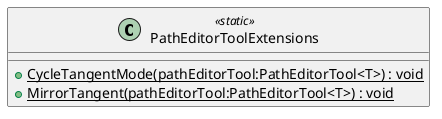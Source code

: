 @startuml
class PathEditorToolExtensions <<static>> {
    + {static} CycleTangentMode(pathEditorTool:PathEditorTool<T>) : void
    + {static} MirrorTangent(pathEditorTool:PathEditorTool<T>) : void
}
@enduml
